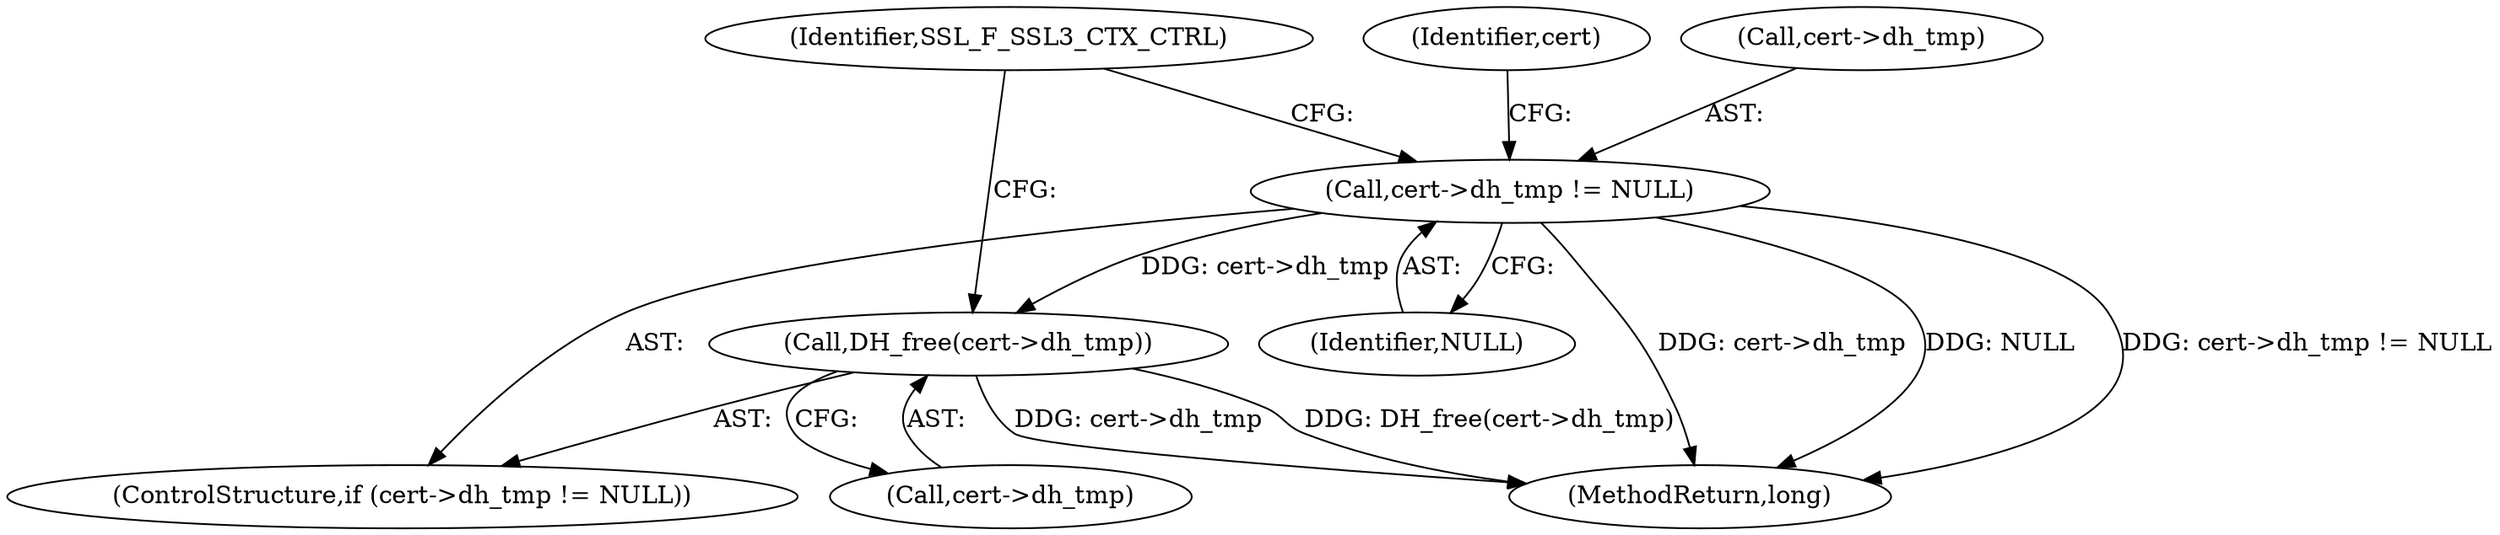 digraph "0_openssl_c5b831f21d0d29d1e517d139d9d101763f60c9a2_0@pointer" {
"1000225" [label="(Call,cert->dh_tmp != NULL)"];
"1000230" [label="(Call,DH_free(cert->dh_tmp))"];
"1000226" [label="(Call,cert->dh_tmp)"];
"1000230" [label="(Call,DH_free(cert->dh_tmp))"];
"1000266" [label="(MethodReturn,long)"];
"1000225" [label="(Call,cert->dh_tmp != NULL)"];
"1000236" [label="(Identifier,SSL_F_SSL3_CTX_CTRL)"];
"1000224" [label="(ControlStructure,if (cert->dh_tmp != NULL))"];
"1000231" [label="(Call,cert->dh_tmp)"];
"1000229" [label="(Identifier,NULL)"];
"1000232" [label="(Identifier,cert)"];
"1000225" -> "1000224"  [label="AST: "];
"1000225" -> "1000229"  [label="CFG: "];
"1000226" -> "1000225"  [label="AST: "];
"1000229" -> "1000225"  [label="AST: "];
"1000232" -> "1000225"  [label="CFG: "];
"1000236" -> "1000225"  [label="CFG: "];
"1000225" -> "1000266"  [label="DDG: cert->dh_tmp != NULL"];
"1000225" -> "1000266"  [label="DDG: cert->dh_tmp"];
"1000225" -> "1000266"  [label="DDG: NULL"];
"1000225" -> "1000230"  [label="DDG: cert->dh_tmp"];
"1000230" -> "1000224"  [label="AST: "];
"1000230" -> "1000231"  [label="CFG: "];
"1000231" -> "1000230"  [label="AST: "];
"1000236" -> "1000230"  [label="CFG: "];
"1000230" -> "1000266"  [label="DDG: cert->dh_tmp"];
"1000230" -> "1000266"  [label="DDG: DH_free(cert->dh_tmp)"];
}
